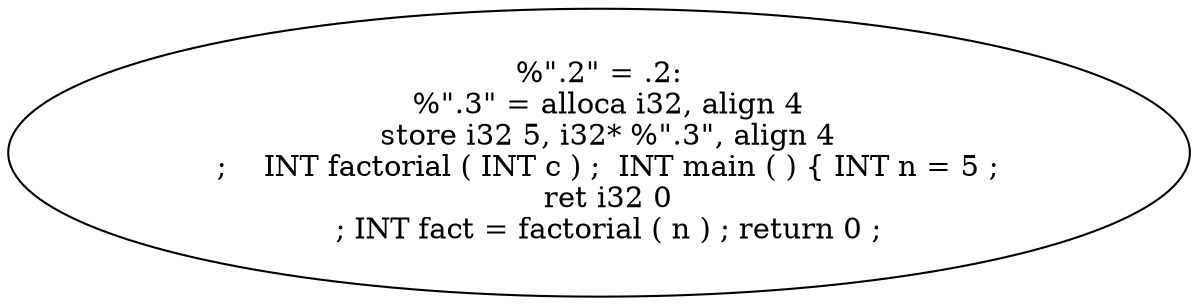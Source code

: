 digraph AST {
  "134789730432960" [label="%\".2\" = .2:
  %\".3\" = alloca i32, align 4
  store i32 5, i32* %\".3\", align 4
  ;    INT factorial ( INT c ) ;  INT main ( ) { INT n = 5 ;
  ret i32 0
  ; INT fact = factorial ( n ) ; return 0 ;"];
}
